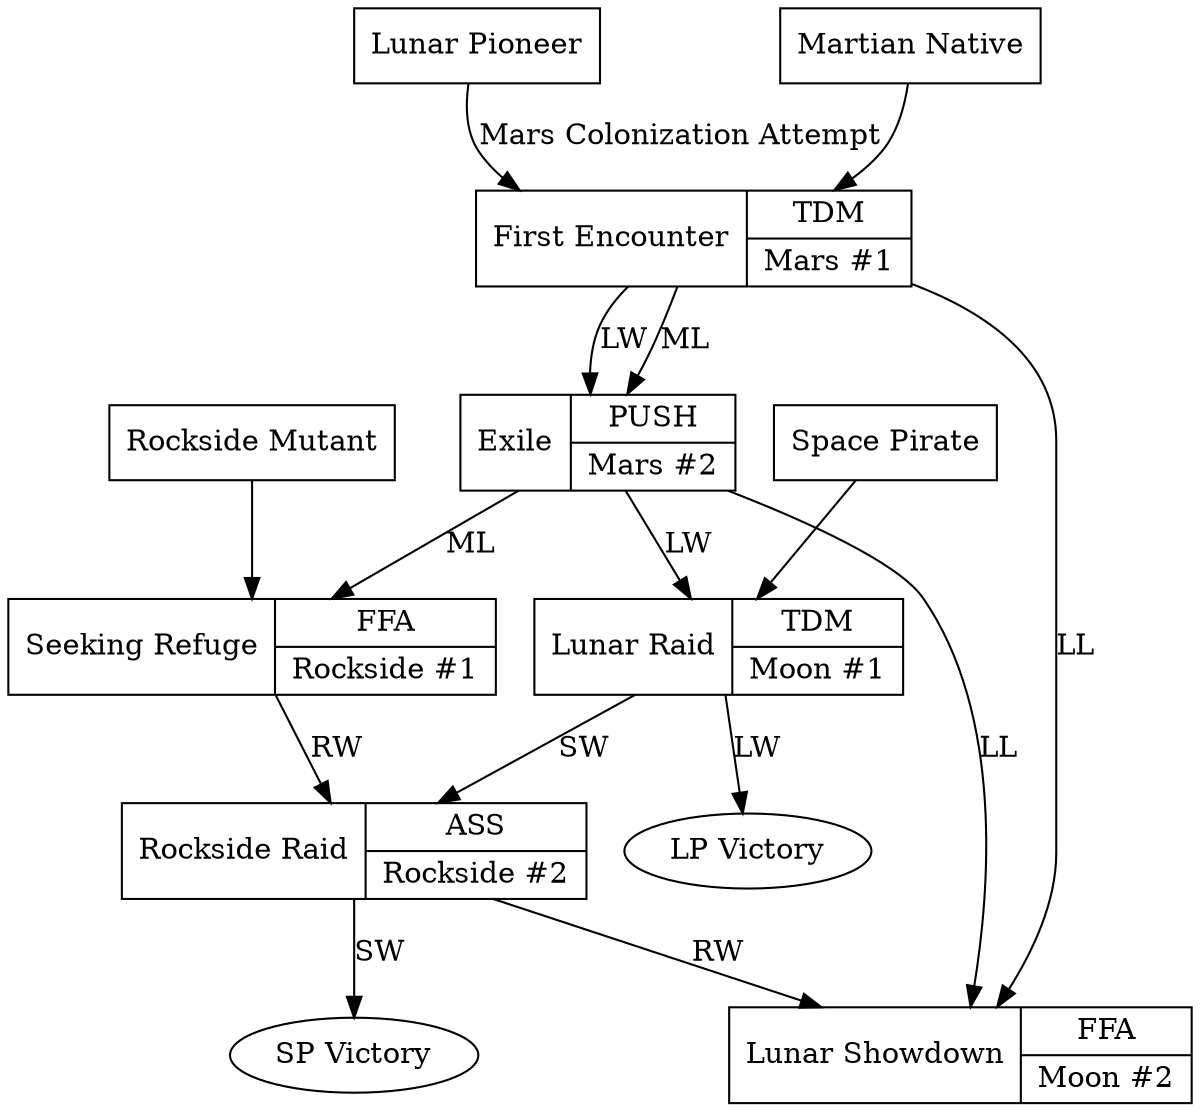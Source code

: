 digraph G {
  lp_start [shape=box, label="Lunar Pioneer"];
  mn_start [shape=box, label="Martian Native"];
  rm_start [shape=box, label="Rockside Mutant"];
  sp_start [shape=box, label="Space Pirate"];

  battle_1 [shape="record", label="First Encounter | { TDM | Mars #1 }"];
  lp_start -> battle_1 [label="Mars Colonization Attempt"];
  mn_start -> battle_1;

  battle_2 [shape="record", label="Exile | { PUSH | Mars #2 }"];
  battle_1 -> battle_2 [label="LW"];
  battle_1 -> battle_2 [label="ML"];

  battle_3 [shape="record", label="Seeking Refuge | { FFA | Rockside #1 }"];
  battle_2 -> battle_3 [label="ML"];
  rm_start -> battle_3;

  battle_4 [shape="record", label="Lunar Raid | { TDM | Moon #1 }"];
  battle_2 -> battle_4 [label="LW"];
  sp_start -> battle_4;

  battle_5 [shape="record", label="Rockside Raid | {ASS | Rockside #2 }"];
  battle_4 -> battle_5 [label="SW"];
  battle_3 -> battle_5 [label="RW"];

  victory_ending_1 [label="SP Victory"];
  battle_5 -> victory_ending_1 [label="SW"];

  battle_6 [shape="record", label="Lunar Showdown | { FFA | Moon #2 }"];
  battle_1 -> battle_6 [label="LL"];
  battle_2 -> battle_6 [label="LL"];
  battle_5 -> battle_6 [label="RW"];

  victory_ending_2 [label="LP Victory"];
  battle_4 -> victory_ending_2 [label="LW"];
}
